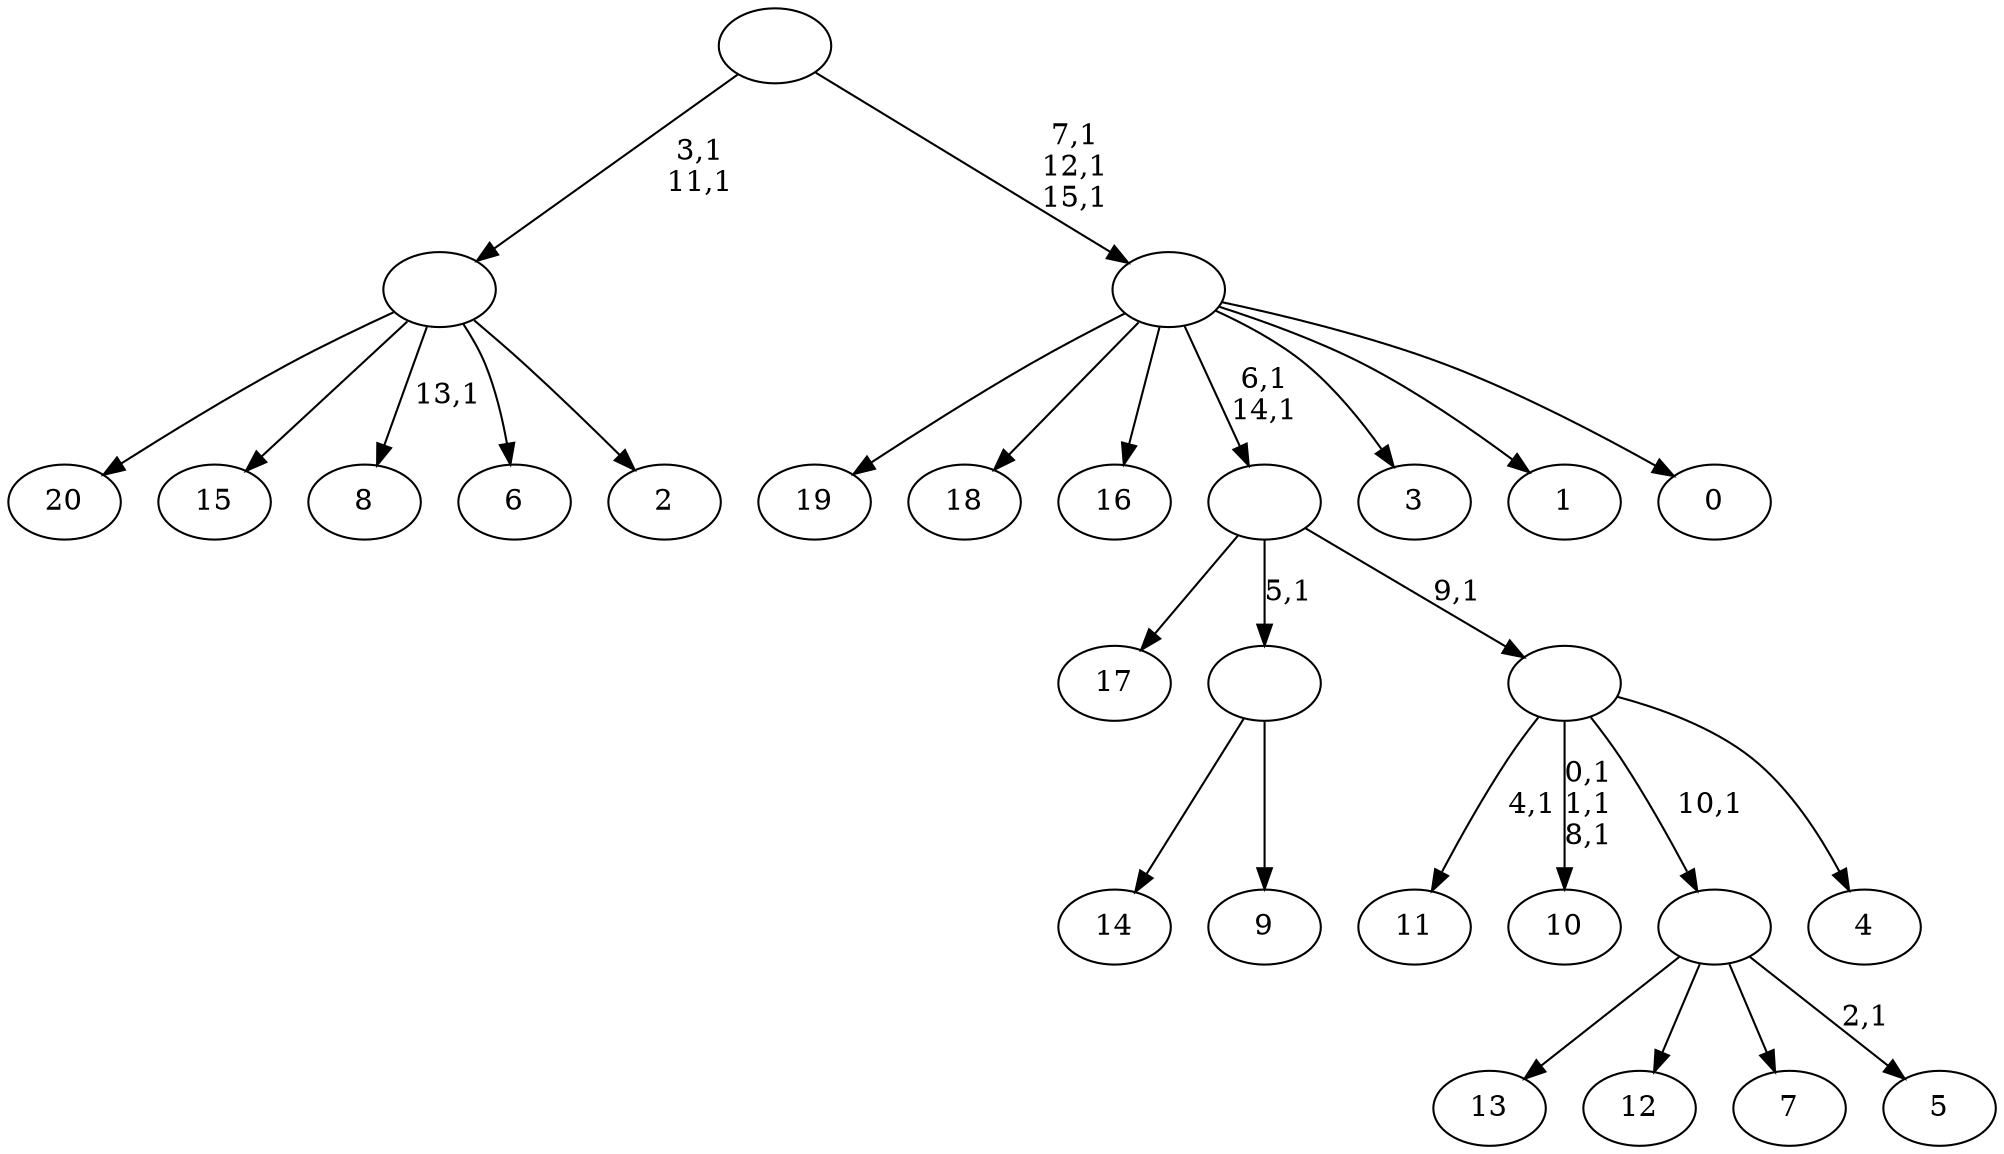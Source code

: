 digraph T {
	37 [label="20"]
	36 [label="19"]
	35 [label="18"]
	34 [label="17"]
	33 [label="16"]
	32 [label="15"]
	31 [label="14"]
	30 [label="13"]
	29 [label="12"]
	28 [label="11"]
	26 [label="10"]
	22 [label="9"]
	21 [label=""]
	20 [label="8"]
	18 [label="7"]
	17 [label="6"]
	16 [label="5"]
	14 [label=""]
	13 [label="4"]
	12 [label=""]
	11 [label=""]
	9 [label="3"]
	8 [label="2"]
	7 [label=""]
	5 [label="1"]
	4 [label="0"]
	3 [label=""]
	0 [label=""]
	21 -> 31 [label=""]
	21 -> 22 [label=""]
	14 -> 16 [label="2,1"]
	14 -> 30 [label=""]
	14 -> 29 [label=""]
	14 -> 18 [label=""]
	12 -> 26 [label="0,1\n1,1\n8,1"]
	12 -> 28 [label="4,1"]
	12 -> 14 [label="10,1"]
	12 -> 13 [label=""]
	11 -> 34 [label=""]
	11 -> 21 [label="5,1"]
	11 -> 12 [label="9,1"]
	7 -> 20 [label="13,1"]
	7 -> 37 [label=""]
	7 -> 32 [label=""]
	7 -> 17 [label=""]
	7 -> 8 [label=""]
	3 -> 11 [label="6,1\n14,1"]
	3 -> 36 [label=""]
	3 -> 35 [label=""]
	3 -> 33 [label=""]
	3 -> 9 [label=""]
	3 -> 5 [label=""]
	3 -> 4 [label=""]
	0 -> 3 [label="7,1\n12,1\n15,1"]
	0 -> 7 [label="3,1\n11,1"]
}
